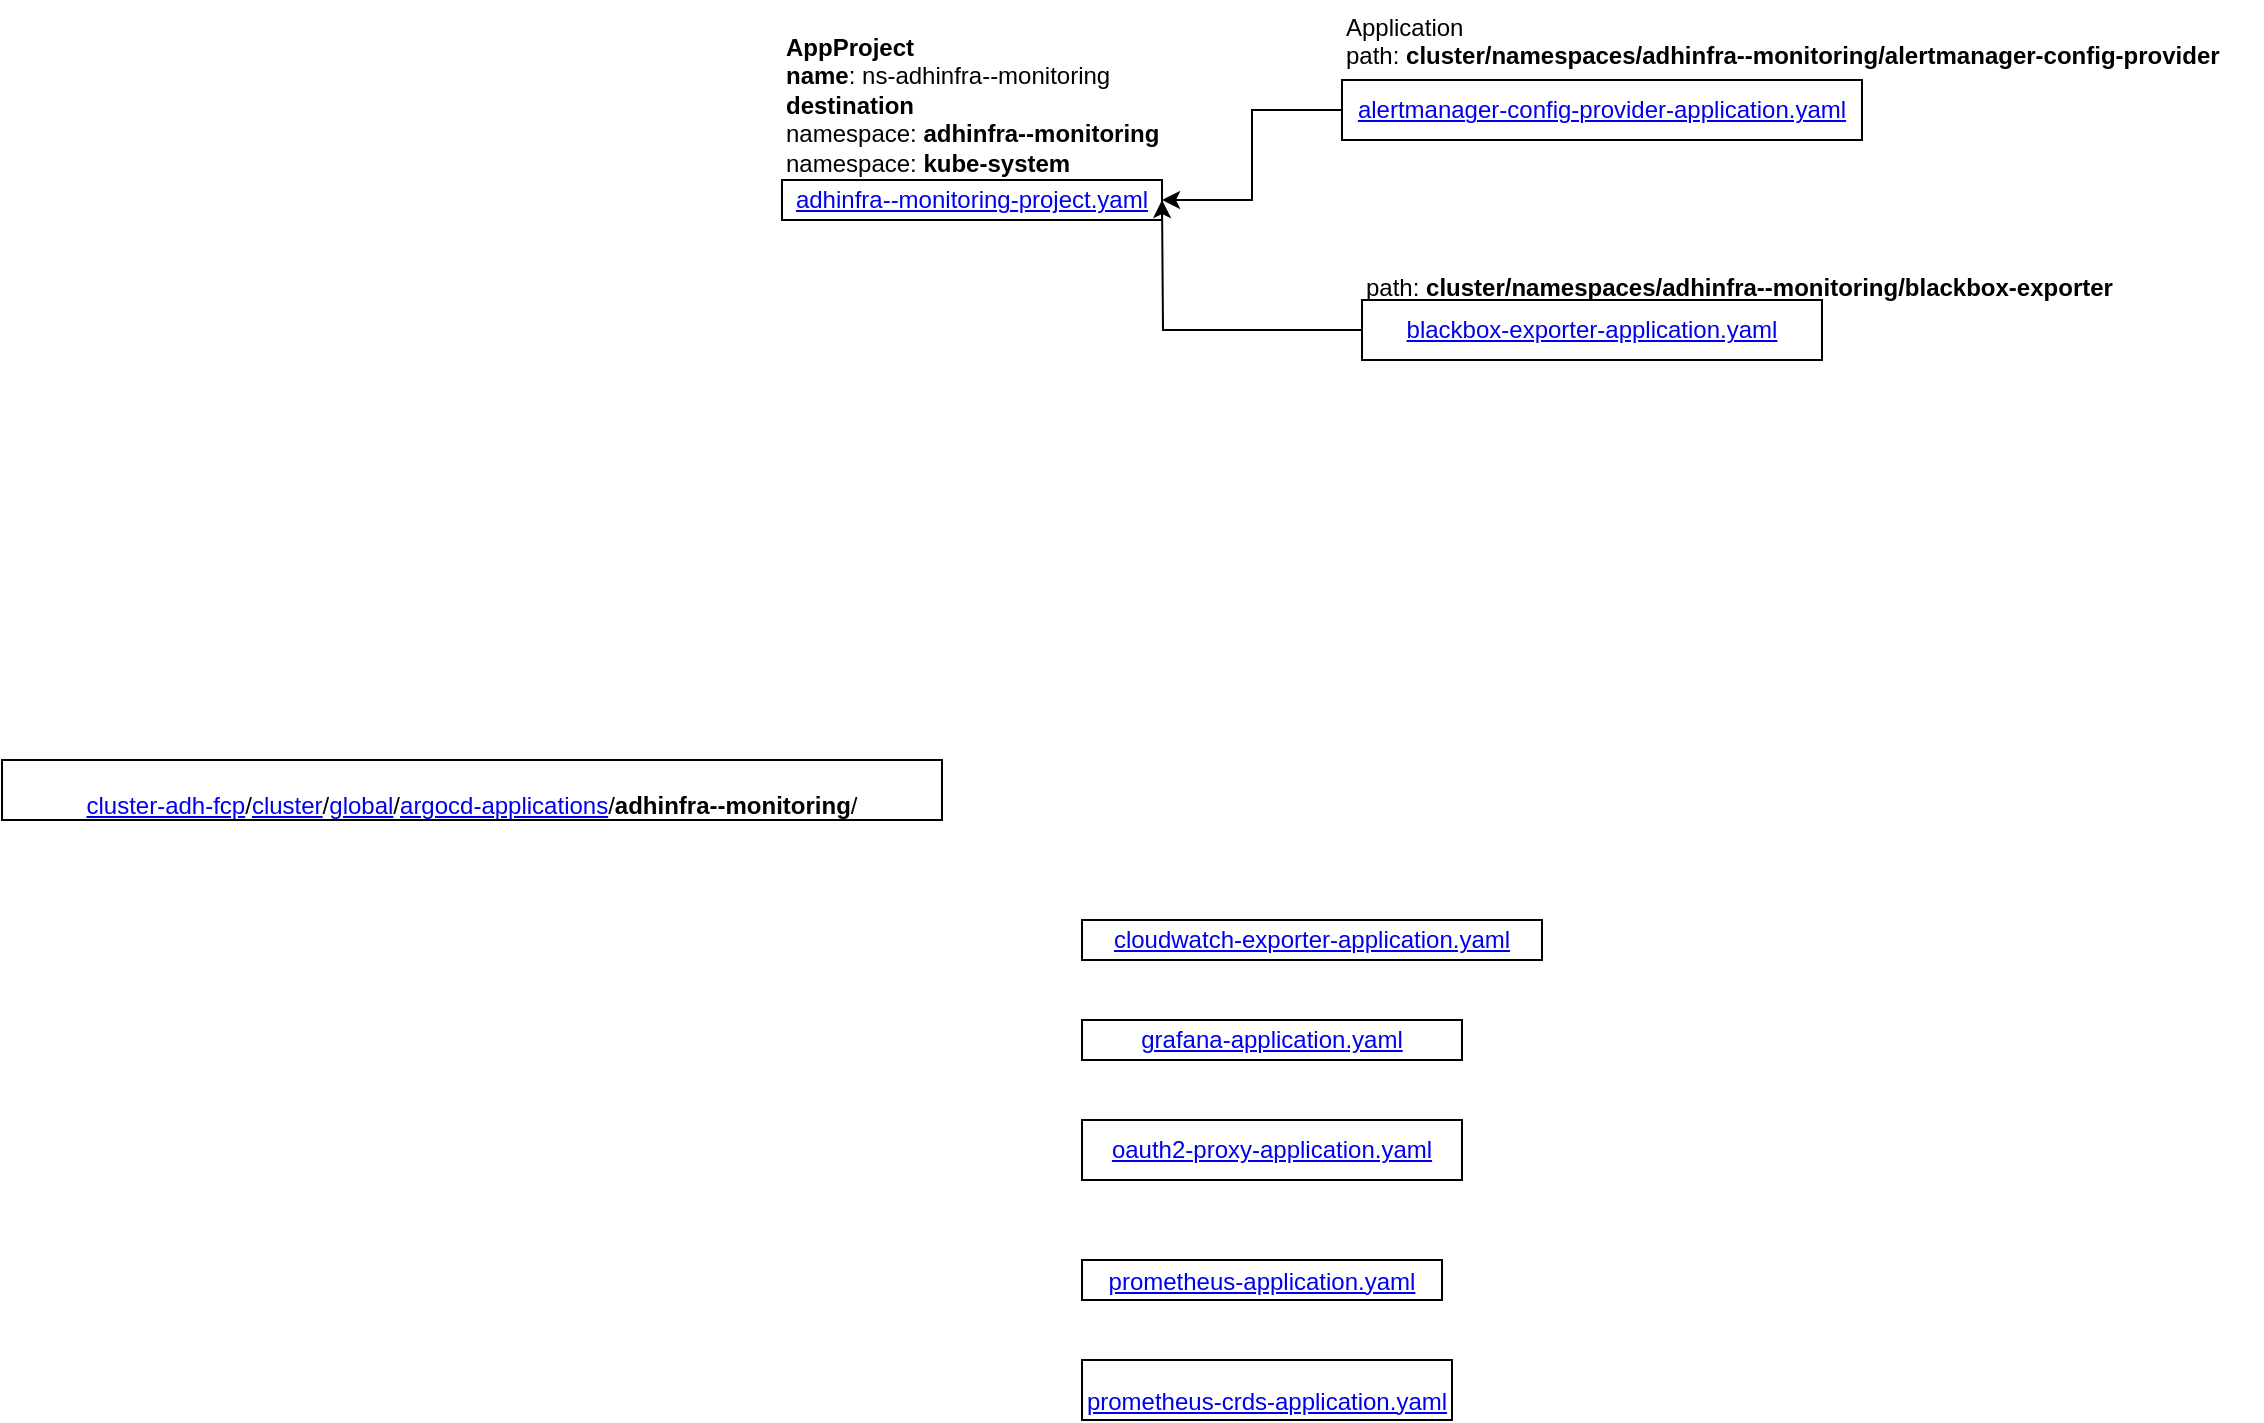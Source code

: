<mxfile version="20.7.4" type="github" pages="2">
  <diagram id="eq0U0T9s6T3am2SdXFhH" name="cluster-adh-fcp">
    <mxGraphModel dx="2363" dy="902" grid="1" gridSize="10" guides="1" tooltips="1" connect="1" arrows="1" fold="1" page="1" pageScale="1" pageWidth="850" pageHeight="1100" math="0" shadow="0">
      <root>
        <mxCell id="0" />
        <mxCell id="1" parent="0" />
        <mxCell id="httWGm0tc_TTA6Ke2k-Y-1" value="&lt;div class=&quot;flex-1 mx-2 flex-self-center f4&quot;&gt;&lt;br&gt;      &lt;div class=&quot;d-none d-sm-block&quot;&gt;&lt;br&gt;        &lt;span class=&quot;js-repo-root text-bold&quot;&gt;&lt;span class=&quot;js-path-segment d-inline-block wb-break-all&quot;&gt;&lt;a href=&quot;https://github.com/syncier/cluster-adh-fcp&quot; data-turbo-frame=&quot;repo-content-turbo-frame&quot;&gt;&lt;span&gt;cluster-adh-fcp&lt;/span&gt;&lt;/a&gt;&lt;/span&gt;&lt;/span&gt;&lt;span class=&quot;mx-1&quot;&gt;/&lt;/span&gt;&lt;span class=&quot;js-path-segment d-inline-block wb-break-all&quot;&gt;&lt;a href=&quot;https://github.com/syncier/cluster-adh-fcp/tree/master/cluster&quot; data-turbo-frame=&quot;repo-content-turbo-frame&quot;&gt;&lt;span&gt;cluster&lt;/span&gt;&lt;/a&gt;&lt;/span&gt;&lt;span class=&quot;mx-1&quot;&gt;/&lt;/span&gt;&lt;span class=&quot;js-path-segment d-inline-block wb-break-all&quot;&gt;&lt;a href=&quot;https://github.com/syncier/cluster-adh-fcp/tree/master/cluster/global&quot; data-turbo-frame=&quot;repo-content-turbo-frame&quot;&gt;&lt;span&gt;global&lt;/span&gt;&lt;/a&gt;&lt;/span&gt;&lt;span class=&quot;mx-1&quot;&gt;/&lt;/span&gt;&lt;span class=&quot;js-path-segment d-inline-block wb-break-all&quot;&gt;&lt;a href=&quot;https://github.com/syncier/cluster-adh-fcp/tree/master/cluster/global/argocd-applications&quot; data-turbo-frame=&quot;repo-content-turbo-frame&quot;&gt;&lt;span&gt;argocd-applications&lt;/span&gt;&lt;/a&gt;&lt;/span&gt;&lt;span class=&quot;mx-1&quot;&gt;/&lt;/span&gt;&lt;strong class=&quot;final-path&quot;&gt;adhinfra--monitoring&lt;/strong&gt;&lt;span class=&quot;mx-1&quot;&gt;/&lt;/span&gt;&lt;br&gt;      &lt;/div&gt;&lt;br&gt;    &lt;/div&gt;" style="rounded=0;whiteSpace=wrap;html=1;glass=0;align=center;horizontal=1;verticalAlign=middle;" vertex="1" parent="1">
          <mxGeometry x="-840" y="450" width="470" height="30" as="geometry" />
        </mxCell>
        <mxCell id="httWGm0tc_TTA6Ke2k-Y-2" value="&lt;span class=&quot;css-truncate css-truncate-target d-block width-fit&quot;&gt;&lt;a href=&quot;https://github.com/syncier/cluster-adh-fcp/blob/master/cluster/global/argocd-applications/adhinfra--monitoring/adhinfra--monitoring-project.yaml&quot; data-turbo-frame=&quot;repo-content-turbo-frame&quot; title=&quot;adhinfra--monitoring-project.yaml&quot; class=&quot;js-navigation-open Link--primary&quot;&gt;adhinfra--monitoring-project.yaml&lt;/a&gt;&lt;/span&gt;" style="rounded=0;whiteSpace=wrap;html=1;glass=0;" vertex="1" parent="1">
          <mxGeometry x="-450" y="160" width="190" height="20" as="geometry" />
        </mxCell>
        <mxCell id="httWGm0tc_TTA6Ke2k-Y-13" value="" style="edgeStyle=orthogonalEdgeStyle;rounded=0;orthogonalLoop=1;jettySize=auto;html=1;entryX=1;entryY=0.5;entryDx=0;entryDy=0;" edge="1" parent="1" source="httWGm0tc_TTA6Ke2k-Y-3" target="httWGm0tc_TTA6Ke2k-Y-2">
          <mxGeometry relative="1" as="geometry" />
        </mxCell>
        <mxCell id="httWGm0tc_TTA6Ke2k-Y-3" value="&lt;span class=&quot;css-truncate css-truncate-target d-block width-fit&quot;&gt;&lt;a href=&quot;https://github.com/syncier/cluster-adh-fcp/blob/master/cluster/global/argocd-applications/adhinfra--monitoring/alertmanager-config-provider-application.yaml&quot; data-turbo-frame=&quot;repo-content-turbo-frame&quot; title=&quot;alertmanager-config-provider-application.yaml&quot; class=&quot;js-navigation-open Link--primary&quot;&gt;alertmanager-config-provider-application.yaml&lt;/a&gt;&lt;/span&gt;" style="rounded=0;whiteSpace=wrap;html=1;glass=0;" vertex="1" parent="1">
          <mxGeometry x="-170" y="110" width="260" height="30" as="geometry" />
        </mxCell>
        <mxCell id="httWGm0tc_TTA6Ke2k-Y-15" value="" style="edgeStyle=orthogonalEdgeStyle;rounded=0;orthogonalLoop=1;jettySize=auto;html=1;" edge="1" parent="1" source="httWGm0tc_TTA6Ke2k-Y-4">
          <mxGeometry relative="1" as="geometry">
            <mxPoint x="-260" y="170" as="targetPoint" />
          </mxGeometry>
        </mxCell>
        <mxCell id="httWGm0tc_TTA6Ke2k-Y-4" value="&lt;span class=&quot;css-truncate css-truncate-target d-block width-fit&quot;&gt;&lt;a href=&quot;https://github.com/syncier/cluster-adh-fcp/blob/master/cluster/global/argocd-applications/adhinfra--monitoring/blackbox-exporter-application.yaml&quot; data-turbo-frame=&quot;repo-content-turbo-frame&quot; title=&quot;blackbox-exporter-application.yaml&quot; class=&quot;js-navigation-open Link--primary&quot;&gt;blackbox-exporter-application.yaml&lt;/a&gt;&lt;/span&gt;" style="rounded=0;whiteSpace=wrap;html=1;glass=0;" vertex="1" parent="1">
          <mxGeometry x="-160" y="220" width="230" height="30" as="geometry" />
        </mxCell>
        <mxCell id="httWGm0tc_TTA6Ke2k-Y-5" value="&lt;span class=&quot;css-truncate css-truncate-target d-block width-fit&quot;&gt;&lt;a href=&quot;https://github.com/syncier/cluster-adh-fcp/blob/master/cluster/global/argocd-applications/adhinfra--monitoring/cloudwatch-exporter-application.yaml&quot; data-turbo-frame=&quot;repo-content-turbo-frame&quot; title=&quot;cloudwatch-exporter-application.yaml&quot; class=&quot;js-navigation-open Link--primary&quot;&gt;cloudwatch-exporter-application.yaml&lt;/a&gt;&lt;/span&gt;" style="rounded=0;whiteSpace=wrap;html=1;glass=0;" vertex="1" parent="1">
          <mxGeometry x="-300" y="530" width="230" height="20" as="geometry" />
        </mxCell>
        <mxCell id="httWGm0tc_TTA6Ke2k-Y-6" value="&lt;span class=&quot;css-truncate css-truncate-target d-block width-fit&quot;&gt;&lt;a href=&quot;https://github.com/syncier/cluster-adh-fcp/blob/master/cluster/global/argocd-applications/adhinfra--monitoring/grafana-application.yaml&quot; data-turbo-frame=&quot;repo-content-turbo-frame&quot; title=&quot;grafana-application.yaml&quot; class=&quot;js-navigation-open Link--primary&quot;&gt;grafana-application.yaml&lt;/a&gt;&lt;/span&gt;" style="rounded=0;whiteSpace=wrap;html=1;glass=0;" vertex="1" parent="1">
          <mxGeometry x="-300" y="580" width="190" height="20" as="geometry" />
        </mxCell>
        <mxCell id="httWGm0tc_TTA6Ke2k-Y-7" value="&lt;span class=&quot;css-truncate css-truncate-target d-block width-fit&quot;&gt;&lt;a href=&quot;https://github.com/syncier/cluster-adh-fcp/blob/master/cluster/global/argocd-applications/adhinfra--monitoring/oauth2-proxy-application.yaml&quot; data-turbo-frame=&quot;repo-content-turbo-frame&quot; title=&quot;oauth2-proxy-application.yaml&quot; class=&quot;js-navigation-open Link--primary&quot;&gt;oauth2-proxy-application.yaml&lt;/a&gt;&lt;/span&gt;" style="rounded=0;whiteSpace=wrap;html=1;glass=0;" vertex="1" parent="1">
          <mxGeometry x="-300" y="630" width="190" height="30" as="geometry" />
        </mxCell>
        <mxCell id="httWGm0tc_TTA6Ke2k-Y-8" value="&lt;br/&gt;          &lt;br/&gt;&lt;br/&gt;          &lt;div class=&quot;flex-auto min-width-0 col-md-2 mr-3&quot; role=&quot;rowheader&quot;&gt;&lt;br/&gt;            &lt;span class=&quot;css-truncate css-truncate-target d-block width-fit&quot;&gt;&lt;a href=&quot;https://github.com/syncier/cluster-adh-fcp/blob/master/cluster/global/argocd-applications/adhinfra--monitoring/prometheus-application.yaml&quot; data-turbo-frame=&quot;repo-content-turbo-frame&quot; title=&quot;prometheus-application.yaml&quot; class=&quot;js-navigation-open Link--primary&quot;&gt;prometheus-application.yaml&lt;/a&gt;&lt;/span&gt;&lt;br/&gt;          &lt;/div&gt;" style="rounded=0;whiteSpace=wrap;html=1;glass=0;verticalAlign=bottom;" vertex="1" parent="1">
          <mxGeometry x="-300" y="700" width="180" height="20" as="geometry" />
        </mxCell>
        <mxCell id="httWGm0tc_TTA6Ke2k-Y-10" value="&lt;br/&gt;          &lt;br/&gt;&lt;br/&gt;          &lt;div class=&quot;flex-auto min-width-0 col-md-2 mr-3&quot; role=&quot;rowheader&quot;&gt;&lt;br/&gt;            &lt;span class=&quot;css-truncate css-truncate-target d-block width-fit&quot;&gt;&lt;a href=&quot;https://github.com/syncier/cluster-adh-fcp/blob/master/cluster/global/argocd-applications/adhinfra--monitoring/prometheus-crds-application.yaml&quot; data-turbo-frame=&quot;repo-content-turbo-frame&quot; title=&quot;prometheus-crds-application.yaml&quot; class=&quot;js-navigation-open Link--primary&quot;&gt;prometheus-crds-application.yaml&lt;/a&gt;&lt;/span&gt;&lt;br/&gt;          &lt;/div&gt;" style="rounded=0;whiteSpace=wrap;html=1;glass=0;verticalAlign=bottom;" vertex="1" parent="1">
          <mxGeometry x="-300" y="750" width="185" height="30" as="geometry" />
        </mxCell>
        <mxCell id="httWGm0tc_TTA6Ke2k-Y-11" value="&lt;b&gt;AppProject&lt;/b&gt;&lt;br&gt;&lt;b&gt;name&lt;/b&gt;: &lt;span class=&quot;pl-s&quot;&gt;ns-adhinfra--monitoring&lt;/span&gt;&lt;br&gt;&lt;b&gt;destination&lt;/b&gt;&lt;br&gt;namespace: &lt;b&gt;&lt;span class=&quot;pl-s&quot;&gt;adhinfra--monitoring&lt;/span&gt;&lt;/b&gt;&lt;br&gt;namespace: &lt;b&gt;&lt;span class=&quot;pl-s&quot;&gt;kube-system&lt;/span&gt;&lt;/b&gt;" style="text;whiteSpace=wrap;html=1;" vertex="1" parent="1">
          <mxGeometry x="-450" y="80" width="260" height="40" as="geometry" />
        </mxCell>
        <mxCell id="httWGm0tc_TTA6Ke2k-Y-12" value="&lt;span class=&quot;pl-s&quot;&gt;Application&lt;/span&gt;&lt;br&gt;&lt;span class=&quot;pl-ent&quot;&gt;path&lt;/span&gt;: &lt;b&gt;&lt;span class=&quot;pl-s&quot;&gt;cluster/namespaces/adhinfra--monitoring/alertmanager-config-provider&lt;/span&gt;&lt;/b&gt;" style="text;whiteSpace=wrap;html=1;" vertex="1" parent="1">
          <mxGeometry x="-170" y="70" width="460" height="30" as="geometry" />
        </mxCell>
        <mxCell id="httWGm0tc_TTA6Ke2k-Y-16" value="&lt;span class=&quot;pl-ent&quot;&gt;path&lt;/span&gt;: &lt;b&gt;&lt;span class=&quot;pl-s&quot;&gt;cluster/namespaces/adhinfra--monitoring/blackbox-exporter&lt;/span&gt;&lt;/b&gt;" style="text;whiteSpace=wrap;html=1;align=left;" vertex="1" parent="1">
          <mxGeometry x="-160" y="200" width="380" height="40" as="geometry" />
        </mxCell>
      </root>
    </mxGraphModel>
  </diagram>
  <diagram id="8plOvVDuEc0RTBgplio-" name="cluster-adh-staging">
    <mxGraphModel dx="1513" dy="902" grid="1" gridSize="10" guides="1" tooltips="1" connect="1" arrows="1" fold="1" page="1" pageScale="1" pageWidth="850" pageHeight="1100" math="0" shadow="0">
      <root>
        <mxCell id="0" />
        <mxCell id="1" parent="0" />
      </root>
    </mxGraphModel>
  </diagram>
</mxfile>
